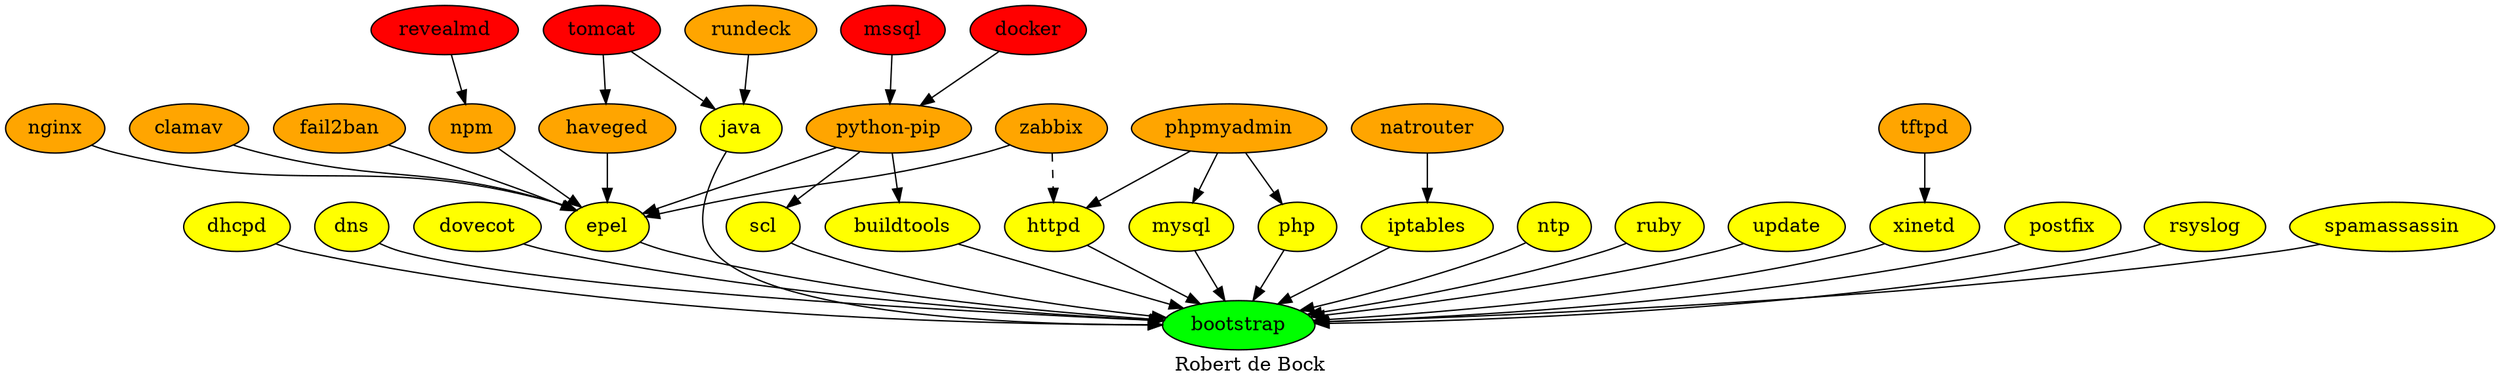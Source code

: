 digraph PhiloDilemma {
  label = "Robert de Bock" ;
  overlap=false
  {
    bootstrap [fillcolor=green style=filled]
    clamav [fillcolor=orange style=filled]
    dhcpd [fillcolor=yellow style=filled]
    dns [fillcolor=yellow style=filled]
    dovecot [fillcolor=yellow style=filled]
    epel [fillcolor=yellow style=filled]
    fail2ban [fillcolor=orange style=filled]
    haveged [fillcolor=orange style=filled]
    httpd [fillcolor=yellow style=filled]
    iptables [fillcolor=yellow style=filled]
    java [fillcolor=yellow style=filled]
    ntp [fillcolor=yellow style=filled]
    ruby [fillcolor=yellow style=filled]
    scl [fillcolor=yellow style=filled]
    update [fillcolor=yellow style=filled]
    xinetd [fillcolor=yellow style=filled]
    buildtools [fillcolor=yellow style=filled]
    nginx [fillcolor=orange style=filled]
    "python-pip" [fillcolor=orange style=filled]
    postfix [fillcolor=yellow style=filled]
    rsyslog [fillcolor=yellow style=filled]
    spamassassin [fillcolor=yellow style=filled]
    docker [fillcolor=red style=filled]
    mysql [fillcolor=yellow style=filled]
    mssql [fillcolor=red style=filled]
    npm [fillcolor=orange style=filled]
    natrouter [fillcolor=orange style=filled]
    php [fillcolor=yellow style=filled]
    phpmyadmin [fillcolor=orange style=filled]
    revealmd [fillcolor=red style=filled]
    rundeck [fillcolor=orange style=filled]
    tftpd [fillcolor=orange style=filled]
    tomcat [fillcolor=red style=filled]
    zabbix [fillcolor=orange style=filled]
  }
  {"buildtools" "dhcpd" "dns" "dovecot" "epel" "httpd" "iptables" "java" "mysql" "ntp" "php" "postfix" "rsyslog" "ruby" "scl" "spamassassin" "update" "xinetd"} -> bootstrap
  {"clamav" "fail2ban" "haveged" "nginx" "npm" "python-pip" "zabbix"} -> "epel"
  {"docker" "mssql"} -> "python-pip"
  "revealmd" -> "npm"
  "natrouter" -> "iptables"
  "tftpd" -> "xinetd" 
  "phpmyadmin" -> {"php" "httpd" "mysql"}
  "zabbix" -> "httpd" [style=dashed]
  "python-pip" -> {"buildtools" "scl"}
  {"rundeck" "tomcat"} -> java
  "tomcat" -> haveged
  
}
